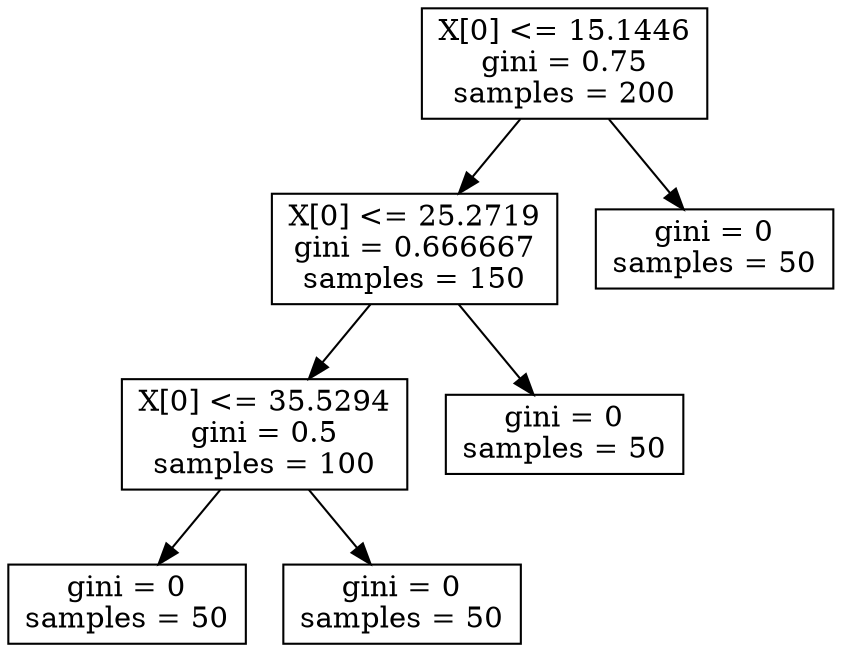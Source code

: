 digraph Tree {
node [shape=box]
0 [label="X[0] <= 15.1446\ngini = 0.75\nsamples = 200\n"] ;
0 -> 1 ;
0 -> 2 ;
1 [label="X[0] <= 25.2719\ngini = 0.666667\nsamples = 150\n"] ;
1 -> 3 ;
1 -> 4 ;
2 [label="gini = 0\nsamples = 50\n"] ;
3 [label="X[0] <= 35.5294\ngini = 0.5\nsamples = 100\n"] ;
3 -> 5 ;
3 -> 6 ;
4 [label="gini = 0\nsamples = 50\n"] ;
5 [label="gini = 0\nsamples = 50\n"] ;
6 [label="gini = 0\nsamples = 50\n"] ;
}
